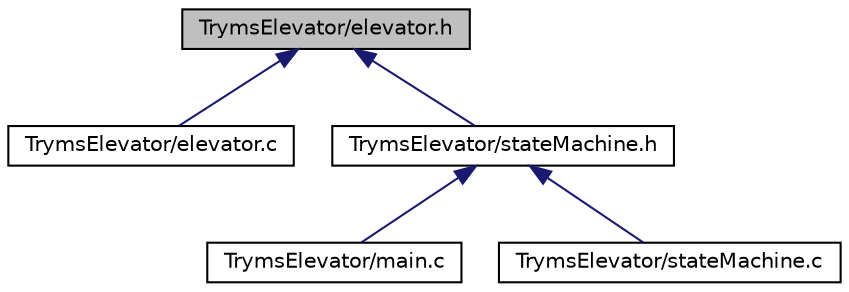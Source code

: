 digraph "TrymsElevator/elevator.h"
{
 // LATEX_PDF_SIZE
  edge [fontname="Helvetica",fontsize="10",labelfontname="Helvetica",labelfontsize="10"];
  node [fontname="Helvetica",fontsize="10",shape=record];
  Node1 [label="TrymsElevator/elevator.h",height=0.2,width=0.4,color="black", fillcolor="grey75", style="filled", fontcolor="black",tooltip="A library containing high level elevator functionality."];
  Node1 -> Node2 [dir="back",color="midnightblue",fontsize="10",style="solid",fontname="Helvetica"];
  Node2 [label="TrymsElevator/elevator.c",height=0.2,width=0.4,color="black", fillcolor="white", style="filled",URL="$elevator_8c_source.html",tooltip=" "];
  Node1 -> Node3 [dir="back",color="midnightblue",fontsize="10",style="solid",fontname="Helvetica"];
  Node3 [label="TrymsElevator/stateMachine.h",height=0.2,width=0.4,color="black", fillcolor="white", style="filled",URL="$stateMachine_8h.html",tooltip="A library containing state machine functionality."];
  Node3 -> Node4 [dir="back",color="midnightblue",fontsize="10",style="solid",fontname="Helvetica"];
  Node4 [label="TrymsElevator/main.c",height=0.2,width=0.4,color="black", fillcolor="white", style="filled",URL="$main_8c_source.html",tooltip=" "];
  Node3 -> Node5 [dir="back",color="midnightblue",fontsize="10",style="solid",fontname="Helvetica"];
  Node5 [label="TrymsElevator/stateMachine.c",height=0.2,width=0.4,color="black", fillcolor="white", style="filled",URL="$stateMachine_8c_source.html",tooltip=" "];
}
